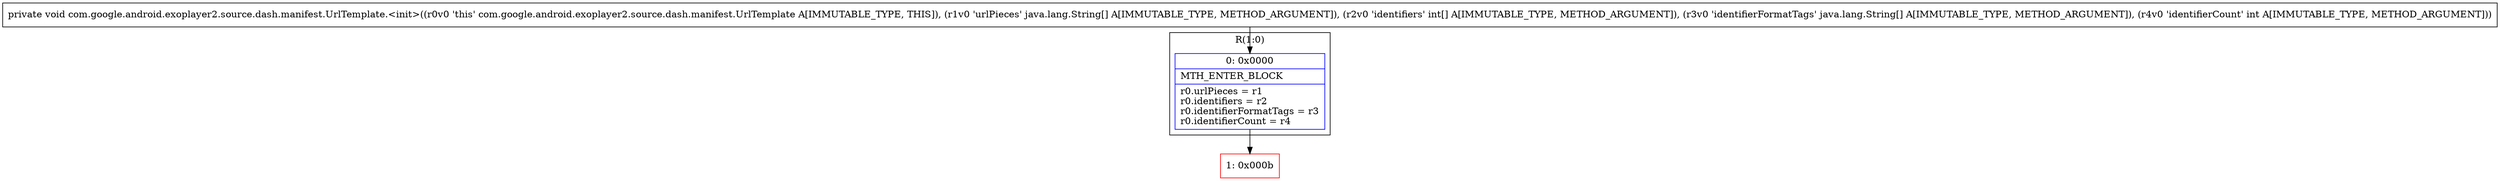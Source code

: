 digraph "CFG forcom.google.android.exoplayer2.source.dash.manifest.UrlTemplate.\<init\>([Ljava\/lang\/String;[I[Ljava\/lang\/String;I)V" {
subgraph cluster_Region_1238792285 {
label = "R(1:0)";
node [shape=record,color=blue];
Node_0 [shape=record,label="{0\:\ 0x0000|MTH_ENTER_BLOCK\l|r0.urlPieces = r1\lr0.identifiers = r2\lr0.identifierFormatTags = r3\lr0.identifierCount = r4\l}"];
}
Node_1 [shape=record,color=red,label="{1\:\ 0x000b}"];
MethodNode[shape=record,label="{private void com.google.android.exoplayer2.source.dash.manifest.UrlTemplate.\<init\>((r0v0 'this' com.google.android.exoplayer2.source.dash.manifest.UrlTemplate A[IMMUTABLE_TYPE, THIS]), (r1v0 'urlPieces' java.lang.String[] A[IMMUTABLE_TYPE, METHOD_ARGUMENT]), (r2v0 'identifiers' int[] A[IMMUTABLE_TYPE, METHOD_ARGUMENT]), (r3v0 'identifierFormatTags' java.lang.String[] A[IMMUTABLE_TYPE, METHOD_ARGUMENT]), (r4v0 'identifierCount' int A[IMMUTABLE_TYPE, METHOD_ARGUMENT])) }"];
MethodNode -> Node_0;
Node_0 -> Node_1;
}

